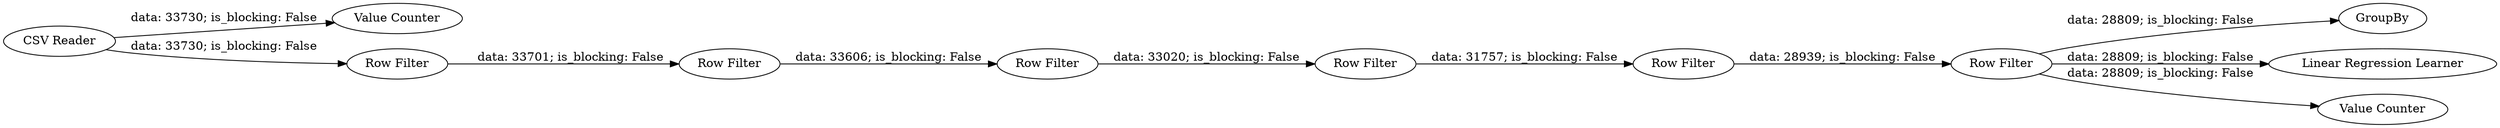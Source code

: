 digraph {
	"6758217777512376959_30" [label="Value Counter"]
	"-294289539842306045_29" [label="Row Filter"]
	"-4146550399829346754_33" [label=GroupBy]
	"-294289539842306045_26" [label="Row Filter"]
	"6758217777512376959_1" [label="CSV Reader"]
	"6758217777512376959_2" [label="Linear Regression Learner"]
	"-294289539842306045_25" [label="Row Filter"]
	"-294289539842306045_24" [label="Row Filter"]
	"-294289539842306045_28" [label="Row Filter"]
	"-294289539842306045_27" [label="Row Filter"]
	"6758217777512376959_31" [label="Value Counter"]
	"-294289539842306045_26" -> "-294289539842306045_27" [label="data: 33020; is_blocking: False"]
	"-294289539842306045_24" -> "-294289539842306045_25" [label="data: 33701; is_blocking: False"]
	"-294289539842306045_29" -> "6758217777512376959_31" [label="data: 28809; is_blocking: False"]
	"6758217777512376959_1" -> "6758217777512376959_30" [label="data: 33730; is_blocking: False"]
	"-294289539842306045_29" -> "-4146550399829346754_33" [label="data: 28809; is_blocking: False"]
	"-294289539842306045_27" -> "-294289539842306045_28" [label="data: 31757; is_blocking: False"]
	"-294289539842306045_28" -> "-294289539842306045_29" [label="data: 28939; is_blocking: False"]
	"-294289539842306045_29" -> "6758217777512376959_2" [label="data: 28809; is_blocking: False"]
	"6758217777512376959_1" -> "-294289539842306045_24" [label="data: 33730; is_blocking: False"]
	"-294289539842306045_25" -> "-294289539842306045_26" [label="data: 33606; is_blocking: False"]
	rankdir=LR
}
